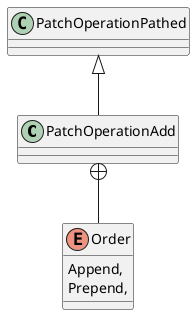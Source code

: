 @startuml
class PatchOperationAdd {
}
enum Order {
    Append,
    Prepend,
}
PatchOperationPathed <|-- PatchOperationAdd
PatchOperationAdd +-- Order
@enduml
